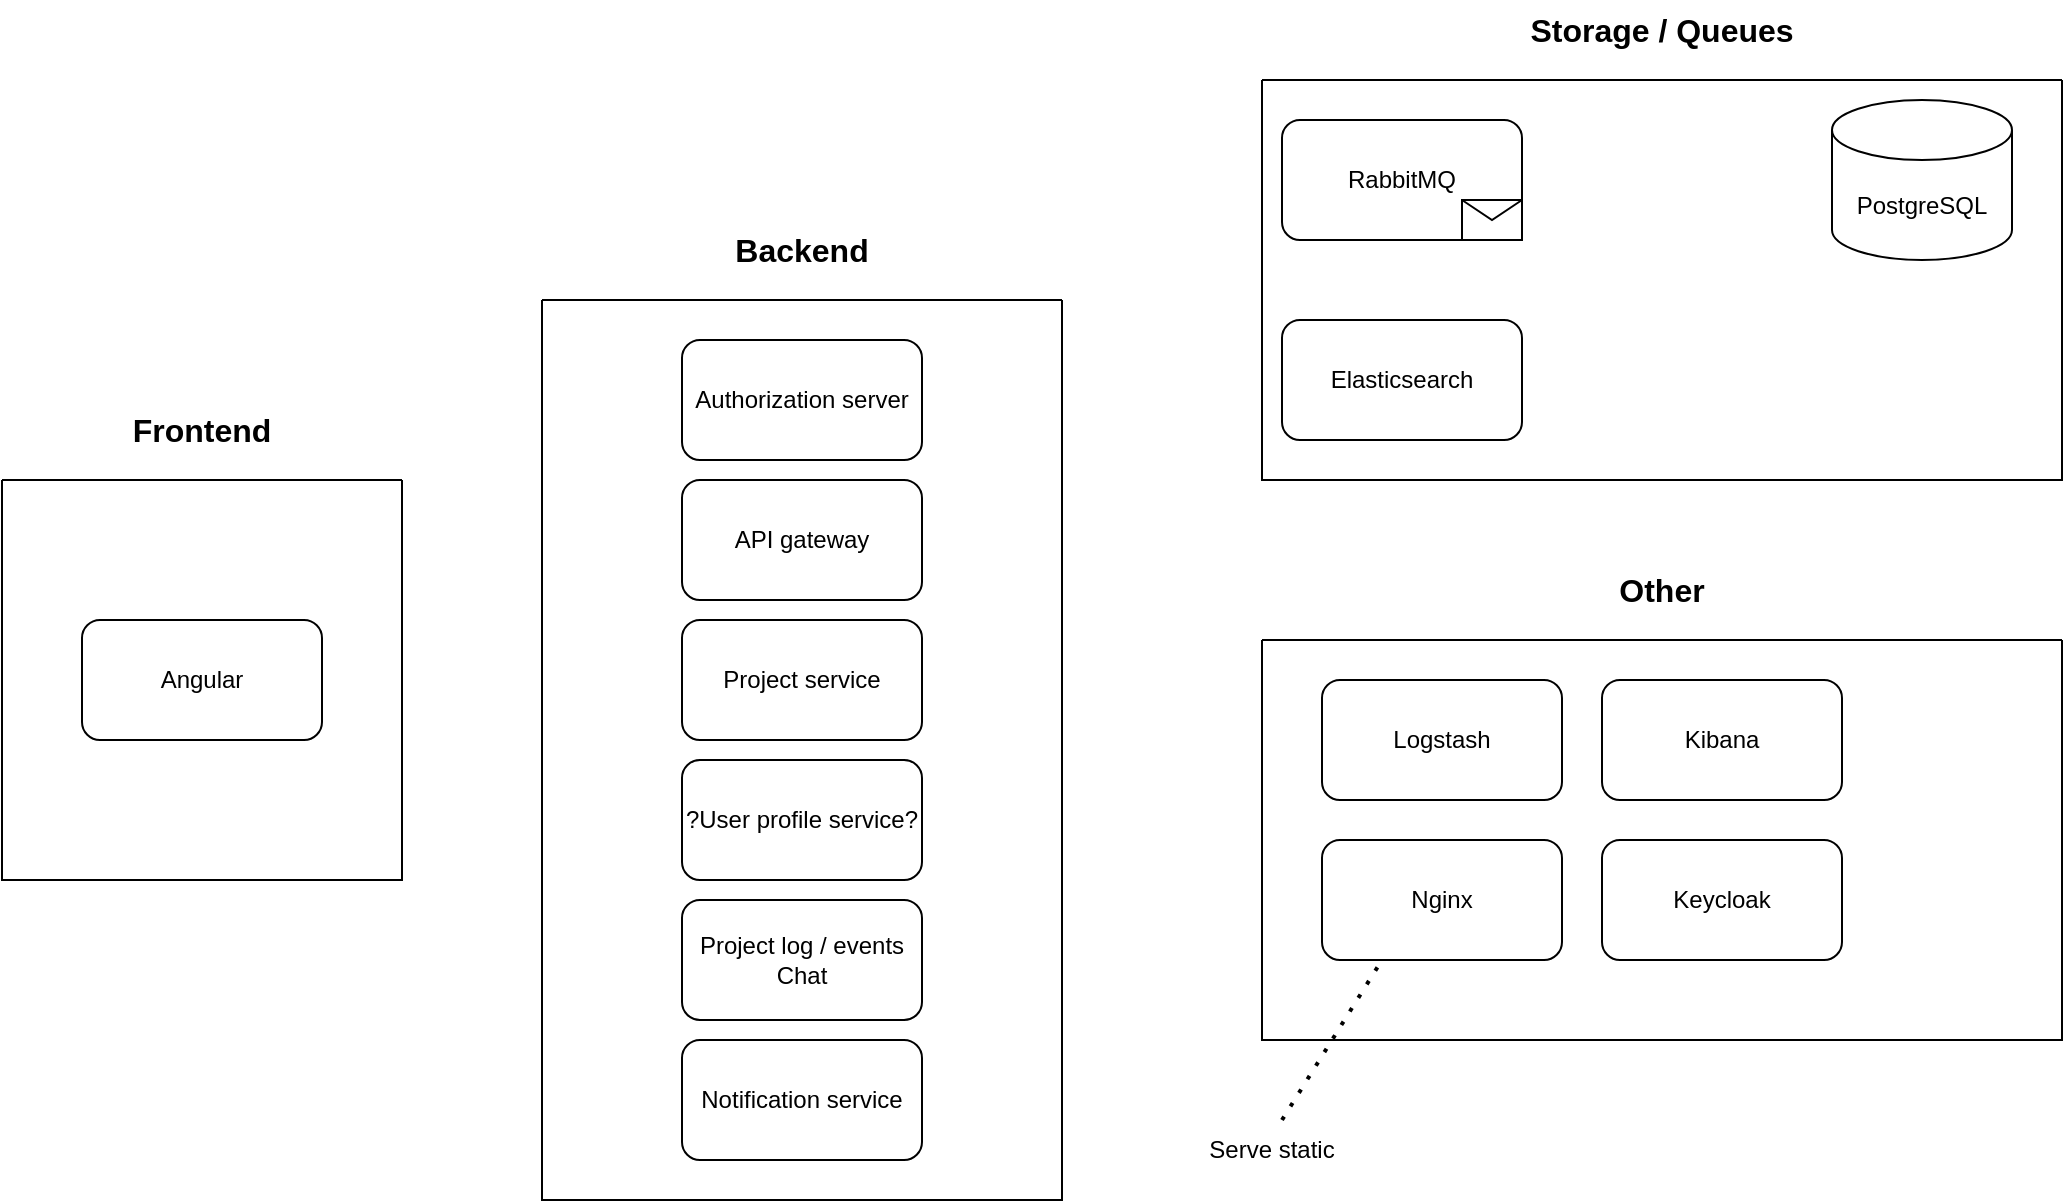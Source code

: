 <mxfile version="21.6.5" type="device" pages="5">
  <diagram name="Tech stack" id="D7fvDx2xHC83VDwtetVc">
    <mxGraphModel dx="567" dy="331" grid="1" gridSize="10" guides="1" tooltips="1" connect="1" arrows="1" fold="1" page="1" pageScale="1" pageWidth="900" pageHeight="1600" math="0" shadow="0">
      <root>
        <mxCell id="0" />
        <mxCell id="1" parent="0" />
        <mxCell id="G51M9mRrKhU2FWZTegdM-6" value="" style="swimlane;startSize=0;" parent="1" vertex="1">
          <mxGeometry x="310" y="150" width="260" height="450" as="geometry" />
        </mxCell>
        <mxCell id="G51M9mRrKhU2FWZTegdM-7" value="Project log / events&lt;br&gt;Chat" style="rounded=1;whiteSpace=wrap;html=1;" parent="G51M9mRrKhU2FWZTegdM-6" vertex="1">
          <mxGeometry x="70" y="300" width="120" height="60" as="geometry" />
        </mxCell>
        <mxCell id="G51M9mRrKhU2FWZTegdM-8" value="Authorization server" style="rounded=1;whiteSpace=wrap;html=1;" parent="G51M9mRrKhU2FWZTegdM-6" vertex="1">
          <mxGeometry x="70" y="20" width="120" height="60" as="geometry" />
        </mxCell>
        <mxCell id="G51M9mRrKhU2FWZTegdM-9" value="API gateway" style="rounded=1;whiteSpace=wrap;html=1;" parent="G51M9mRrKhU2FWZTegdM-6" vertex="1">
          <mxGeometry x="70" y="90" width="120" height="60" as="geometry" />
        </mxCell>
        <mxCell id="G51M9mRrKhU2FWZTegdM-10" value="?User profile service?" style="rounded=1;whiteSpace=wrap;html=1;" parent="G51M9mRrKhU2FWZTegdM-6" vertex="1">
          <mxGeometry x="70" y="230" width="120" height="60" as="geometry" />
        </mxCell>
        <mxCell id="G51M9mRrKhU2FWZTegdM-11" value="Project service" style="rounded=1;whiteSpace=wrap;html=1;" parent="G51M9mRrKhU2FWZTegdM-6" vertex="1">
          <mxGeometry x="70" y="160" width="120" height="60" as="geometry" />
        </mxCell>
        <mxCell id="G51M9mRrKhU2FWZTegdM-27" value="Notification service" style="rounded=1;whiteSpace=wrap;html=1;" parent="G51M9mRrKhU2FWZTegdM-6" vertex="1">
          <mxGeometry x="70" y="370" width="120" height="60" as="geometry" />
        </mxCell>
        <mxCell id="G51M9mRrKhU2FWZTegdM-12" value="" style="swimlane;startSize=0;" parent="1" vertex="1">
          <mxGeometry x="40" y="240" width="200" height="200" as="geometry" />
        </mxCell>
        <mxCell id="EzP0jYLlIRx20xmHKV-g-1" value="Angular" style="rounded=1;whiteSpace=wrap;html=1;" parent="G51M9mRrKhU2FWZTegdM-12" vertex="1">
          <mxGeometry x="40" y="70" width="120" height="60" as="geometry" />
        </mxCell>
        <mxCell id="G51M9mRrKhU2FWZTegdM-13" value="Backend" style="text;html=1;strokeColor=none;fillColor=none;align=center;verticalAlign=middle;whiteSpace=wrap;rounded=0;fontStyle=1;fontSize=16;" parent="1" vertex="1">
          <mxGeometry x="410" y="110" width="60" height="30" as="geometry" />
        </mxCell>
        <mxCell id="G51M9mRrKhU2FWZTegdM-15" value="Frontend" style="text;html=1;strokeColor=none;fillColor=none;align=center;verticalAlign=middle;whiteSpace=wrap;rounded=0;fontStyle=1;fontSize=16;" parent="1" vertex="1">
          <mxGeometry x="110" y="200" width="60" height="30" as="geometry" />
        </mxCell>
        <mxCell id="G51M9mRrKhU2FWZTegdM-16" value="" style="swimlane;startSize=0;" parent="1" vertex="1">
          <mxGeometry x="670" y="40" width="400" height="200" as="geometry" />
        </mxCell>
        <mxCell id="G51M9mRrKhU2FWZTegdM-17" value="RabbitMQ" style="rounded=1;whiteSpace=wrap;html=1;" parent="G51M9mRrKhU2FWZTegdM-16" vertex="1">
          <mxGeometry x="10" y="20" width="120" height="60" as="geometry" />
        </mxCell>
        <mxCell id="G51M9mRrKhU2FWZTegdM-19" value="" style="shape=message;html=1;html=1;outlineConnect=0;labelPosition=center;verticalLabelPosition=bottom;align=center;verticalAlign=top;" parent="G51M9mRrKhU2FWZTegdM-16" vertex="1">
          <mxGeometry x="100" y="60" width="30" height="20" as="geometry" />
        </mxCell>
        <mxCell id="G51M9mRrKhU2FWZTegdM-20" value="PostgreSQL" style="shape=cylinder3;whiteSpace=wrap;html=1;boundedLbl=1;backgroundOutline=1;size=15;" parent="G51M9mRrKhU2FWZTegdM-16" vertex="1">
          <mxGeometry x="285" y="10" width="90" height="80" as="geometry" />
        </mxCell>
        <mxCell id="G51M9mRrKhU2FWZTegdM-21" value="Elasticsearch" style="rounded=1;whiteSpace=wrap;html=1;" parent="G51M9mRrKhU2FWZTegdM-16" vertex="1">
          <mxGeometry x="10" y="120" width="120" height="60" as="geometry" />
        </mxCell>
        <mxCell id="G51M9mRrKhU2FWZTegdM-18" value="Storage / Queues" style="text;html=1;strokeColor=none;fillColor=none;align=center;verticalAlign=middle;whiteSpace=wrap;rounded=0;fontStyle=1;fontSize=16;" parent="1" vertex="1">
          <mxGeometry x="795" width="150" height="30" as="geometry" />
        </mxCell>
        <mxCell id="G51M9mRrKhU2FWZTegdM-25" value="" style="swimlane;startSize=0;" parent="1" vertex="1">
          <mxGeometry x="670" y="320" width="400" height="200" as="geometry" />
        </mxCell>
        <mxCell id="G51M9mRrKhU2FWZTegdM-23" value="Logstash" style="rounded=1;whiteSpace=wrap;html=1;" parent="G51M9mRrKhU2FWZTegdM-25" vertex="1">
          <mxGeometry x="30" y="20" width="120" height="60" as="geometry" />
        </mxCell>
        <mxCell id="G51M9mRrKhU2FWZTegdM-24" value="Kibana" style="rounded=1;whiteSpace=wrap;html=1;" parent="G51M9mRrKhU2FWZTegdM-25" vertex="1">
          <mxGeometry x="170" y="20" width="120" height="60" as="geometry" />
        </mxCell>
        <mxCell id="G51M9mRrKhU2FWZTegdM-29" value="Nginx" style="rounded=1;whiteSpace=wrap;html=1;" parent="G51M9mRrKhU2FWZTegdM-25" vertex="1">
          <mxGeometry x="30" y="100" width="120" height="60" as="geometry" />
        </mxCell>
        <mxCell id="0NUUjgFXKfj6AYYK2Old-1" value="Keycloak" style="rounded=1;whiteSpace=wrap;html=1;" parent="G51M9mRrKhU2FWZTegdM-25" vertex="1">
          <mxGeometry x="170" y="100" width="120" height="60" as="geometry" />
        </mxCell>
        <mxCell id="G51M9mRrKhU2FWZTegdM-26" value="Other" style="text;html=1;strokeColor=none;fillColor=none;align=center;verticalAlign=middle;whiteSpace=wrap;rounded=0;fontStyle=1;fontSize=16;" parent="1" vertex="1">
          <mxGeometry x="795" y="280" width="150" height="30" as="geometry" />
        </mxCell>
        <mxCell id="0NUUjgFXKfj6AYYK2Old-2" value="" style="endArrow=none;dashed=1;html=1;dashPattern=1 3;strokeWidth=2;rounded=0;entryX=0.25;entryY=1;entryDx=0;entryDy=0;" parent="1" target="G51M9mRrKhU2FWZTegdM-29" edge="1">
          <mxGeometry width="50" height="50" relative="1" as="geometry">
            <mxPoint x="680" y="560" as="sourcePoint" />
            <mxPoint x="540" y="250" as="targetPoint" />
          </mxGeometry>
        </mxCell>
        <mxCell id="0NUUjgFXKfj6AYYK2Old-3" value="Serve static" style="text;html=1;align=center;verticalAlign=middle;whiteSpace=wrap;rounded=0;" parent="1" vertex="1">
          <mxGeometry x="600" y="560" width="150" height="30" as="geometry" />
        </mxCell>
      </root>
    </mxGraphModel>
  </diagram>
  <diagram id="ssqF_nUJ5mbysXgZox4e" name="Страница 2">
    <mxGraphModel dx="1418" dy="828" grid="1" gridSize="10" guides="1" tooltips="1" connect="1" arrows="1" fold="1" page="1" pageScale="1" pageWidth="900" pageHeight="1600" math="0" shadow="0">
      <root>
        <mxCell id="0" />
        <mxCell id="1" parent="0" />
        <mxCell id="f9wC7at-riD2UhF1JU6C-27" value="" style="swimlane;startSize=0;rounded=0;fillStyle=solid;fillColor=none;fontStyle=0" parent="1" vertex="1">
          <mxGeometry x="130" y="210" width="1430" height="630" as="geometry" />
        </mxCell>
        <mxCell id="f9wC7at-riD2UhF1JU6C-1" value="Create" style="rounded=1;whiteSpace=wrap;html=1;fontStyle=0;fillColor=#dae8fc;strokeColor=#6c8ebf;" parent="f9wC7at-riD2UhF1JU6C-27" vertex="1">
          <mxGeometry x="133.75" y="180" width="120" height="30" as="geometry" />
        </mxCell>
        <mxCell id="slEf7pB94JtYudOX0Uz1-103" value="" style="edgeStyle=orthogonalEdgeStyle;rounded=0;orthogonalLoop=1;jettySize=auto;html=1;" parent="f9wC7at-riD2UhF1JU6C-27" source="f9wC7at-riD2UhF1JU6C-2" target="slEf7pB94JtYudOX0Uz1-102" edge="1">
          <mxGeometry relative="1" as="geometry" />
        </mxCell>
        <mxCell id="f9wC7at-riD2UhF1JU6C-2" value="Cancel" style="rounded=1;whiteSpace=wrap;html=1;labelBackgroundColor=none;fillColor=#dae8fc;strokeColor=#6c8ebf;fontStyle=0;" parent="f9wC7at-riD2UhF1JU6C-27" vertex="1">
          <mxGeometry x="375" y="180" width="120" height="30" as="geometry" />
        </mxCell>
        <mxCell id="f9wC7at-riD2UhF1JU6C-12" value="" style="edgeStyle=orthogonalEdgeStyle;rounded=0;orthogonalLoop=1;jettySize=auto;html=1;fontStyle=0" parent="f9wC7at-riD2UhF1JU6C-27" source="f9wC7at-riD2UhF1JU6C-1" target="f9wC7at-riD2UhF1JU6C-2" edge="1">
          <mxGeometry relative="1" as="geometry" />
        </mxCell>
        <mxCell id="f9wC7at-riD2UhF1JU6C-16" value="Suspend" style="whiteSpace=wrap;html=1;fillColor=#dae8fc;strokeColor=#6c8ebf;rounded=1;fontStyle=0;" parent="f9wC7at-riD2UhF1JU6C-27" vertex="1">
          <mxGeometry x="375" y="290" width="120" height="30" as="geometry" />
        </mxCell>
        <mxCell id="f9wC7at-riD2UhF1JU6C-20" value="" style="endArrow=classic;html=1;rounded=0;exitX=1;exitY=0.5;exitDx=0;exitDy=0;entryX=1;entryY=0.5;entryDx=0;entryDy=0;fontStyle=0;edgeStyle=orthogonalEdgeStyle;" parent="f9wC7at-riD2UhF1JU6C-27" source="f9wC7at-riD2UhF1JU6C-16" target="f9wC7at-riD2UhF1JU6C-2" edge="1">
          <mxGeometry width="50" height="50" relative="1" as="geometry">
            <mxPoint x="195" y="290" as="sourcePoint" />
            <mxPoint x="245" y="240" as="targetPoint" />
            <Array as="points">
              <mxPoint x="550" y="305" />
              <mxPoint x="550" y="195" />
            </Array>
          </mxGeometry>
        </mxCell>
        <mxCell id="f9wC7at-riD2UhF1JU6C-33" value="&lt;span&gt;Hire status&lt;/span&gt;" style="text;html=1;strokeColor=none;fillColor=none;align=center;verticalAlign=middle;whiteSpace=wrap;rounded=0;fontStyle=1" parent="f9wC7at-riD2UhF1JU6C-27" vertex="1">
          <mxGeometry x="1145" y="70" width="100" height="30" as="geometry" />
        </mxCell>
        <mxCell id="f9wC7at-riD2UhF1JU6C-36" value="" style="edgeStyle=orthogonalEdgeStyle;rounded=0;orthogonalLoop=1;jettySize=auto;html=1;fontStyle=0" parent="f9wC7at-riD2UhF1JU6C-27" source="f9wC7at-riD2UhF1JU6C-34" target="f9wC7at-riD2UhF1JU6C-35" edge="1">
          <mxGeometry relative="1" as="geometry">
            <Array as="points">
              <mxPoint x="1095" y="120" />
              <mxPoint x="1295" y="120" />
            </Array>
          </mxGeometry>
        </mxCell>
        <mxCell id="f9wC7at-riD2UhF1JU6C-34" value="Seeking people" style="rounded=1;whiteSpace=wrap;html=1;fontStyle=0;fillColor=#dae8fc;strokeColor=#6c8ebf;" parent="f9wC7at-riD2UhF1JU6C-27" vertex="1">
          <mxGeometry x="1035" y="140" width="120" height="30" as="geometry" />
        </mxCell>
        <mxCell id="f9wC7at-riD2UhF1JU6C-37" value="" style="edgeStyle=orthogonalEdgeStyle;rounded=0;orthogonalLoop=1;jettySize=auto;html=1;fontStyle=0" parent="f9wC7at-riD2UhF1JU6C-27" source="f9wC7at-riD2UhF1JU6C-35" target="f9wC7at-riD2UhF1JU6C-34" edge="1">
          <mxGeometry relative="1" as="geometry">
            <Array as="points">
              <mxPoint x="1185" y="190" />
              <mxPoint x="1185" y="190" />
            </Array>
          </mxGeometry>
        </mxCell>
        <mxCell id="f9wC7at-riD2UhF1JU6C-35" value="Not seeking people" style="rounded=1;whiteSpace=wrap;html=1;fontStyle=0;fillColor=#dae8fc;strokeColor=#6c8ebf;" parent="f9wC7at-riD2UhF1JU6C-27" vertex="1">
          <mxGeometry x="1235" y="140" width="120" height="30" as="geometry" />
        </mxCell>
        <mxCell id="sBYTWP0x9dQmZdZI7Vvy-24" value="&lt;span&gt;Software project state&lt;/span&gt;" style="text;html=1;strokeColor=none;fillColor=none;align=center;verticalAlign=middle;whiteSpace=wrap;rounded=0;fontStyle=1" parent="f9wC7at-riD2UhF1JU6C-27" vertex="1">
          <mxGeometry x="275" y="60" width="100" height="30" as="geometry" />
        </mxCell>
        <mxCell id="sBYTWP0x9dQmZdZI7Vvy-25" value="&lt;span&gt;Access control&lt;/span&gt;" style="text;html=1;strokeColor=none;fillColor=none;align=center;verticalAlign=middle;whiteSpace=wrap;rounded=0;fontStyle=1" parent="f9wC7at-riD2UhF1JU6C-27" vertex="1">
          <mxGeometry x="1045" y="235" width="100" height="30" as="geometry" />
        </mxCell>
        <mxCell id="sBYTWP0x9dQmZdZI7Vvy-27" value="Members only" style="rounded=1;whiteSpace=wrap;html=1;fontStyle=0;fillColor=#dae8fc;strokeColor=#6c8ebf;" parent="f9wC7at-riD2UhF1JU6C-27" vertex="1">
          <mxGeometry x="1045" y="290" width="120" height="30" as="geometry" />
        </mxCell>
        <mxCell id="sBYTWP0x9dQmZdZI7Vvy-28" value="Free for all" style="rounded=1;whiteSpace=wrap;html=1;fontStyle=0;fillColor=#dae8fc;strokeColor=#6c8ebf;" parent="f9wC7at-riD2UhF1JU6C-27" vertex="1">
          <mxGeometry x="1180" y="380" width="120" height="30" as="geometry" />
        </mxCell>
        <mxCell id="sBYTWP0x9dQmZdZI7Vvy-29" value="Custom" style="rounded=1;whiteSpace=wrap;html=1;fontStyle=0;fillColor=#dae8fc;strokeColor=#6c8ebf;" parent="f9wC7at-riD2UhF1JU6C-27" vertex="1">
          <mxGeometry x="970" y="410" width="120" height="30" as="geometry" />
        </mxCell>
        <mxCell id="-yiGcmJATV5F3HlmwKO7-4" value="" style="endArrow=classic;html=1;rounded=0;exitX=0.5;exitY=1;exitDx=0;exitDy=0;fontStyle=0;edgeStyle=orthogonalEdgeStyle;" parent="f9wC7at-riD2UhF1JU6C-27" source="f9wC7at-riD2UhF1JU6C-1" edge="1">
          <mxGeometry width="50" height="50" relative="1" as="geometry">
            <mxPoint x="255" y="245" as="sourcePoint" />
            <mxPoint x="375" y="310" as="targetPoint" />
            <Array as="points">
              <mxPoint x="195" y="210" />
              <mxPoint x="195" y="310" />
            </Array>
          </mxGeometry>
        </mxCell>
        <mxCell id="f9wC7at-riD2UhF1JU6C-3" value="Project lifecycle" style="text;html=1;strokeColor=none;fillColor=none;align=center;verticalAlign=middle;whiteSpace=wrap;rounded=0;fontStyle=1;fontSize=16;" parent="f9wC7at-riD2UhF1JU6C-27" vertex="1">
          <mxGeometry x="490" width="240" height="30" as="geometry" />
        </mxCell>
        <mxCell id="slEf7pB94JtYudOX0Uz1-97" value="" style="endArrow=classic;startArrow=classic;html=1;rounded=0;exitX=0.5;exitY=0;exitDx=0;exitDy=0;entryX=0.5;entryY=1;entryDx=0;entryDy=0;" parent="f9wC7at-riD2UhF1JU6C-27" source="sBYTWP0x9dQmZdZI7Vvy-29" target="sBYTWP0x9dQmZdZI7Vvy-27" edge="1">
          <mxGeometry width="50" height="50" relative="1" as="geometry">
            <mxPoint x="1140" y="320" as="sourcePoint" />
            <mxPoint x="1190" y="270" as="targetPoint" />
          </mxGeometry>
        </mxCell>
        <mxCell id="slEf7pB94JtYudOX0Uz1-98" value="" style="endArrow=classic;startArrow=classic;html=1;rounded=0;exitX=0;exitY=0.5;exitDx=0;exitDy=0;entryX=0.5;entryY=1;entryDx=0;entryDy=0;" parent="f9wC7at-riD2UhF1JU6C-27" source="sBYTWP0x9dQmZdZI7Vvy-28" target="sBYTWP0x9dQmZdZI7Vvy-27" edge="1">
          <mxGeometry width="50" height="50" relative="1" as="geometry">
            <mxPoint x="1115" y="445" as="sourcePoint" />
            <mxPoint x="1115" y="330" as="targetPoint" />
          </mxGeometry>
        </mxCell>
        <mxCell id="slEf7pB94JtYudOX0Uz1-99" value="" style="endArrow=classic;startArrow=classic;html=1;rounded=0;exitX=0.5;exitY=0;exitDx=0;exitDy=0;entryX=0;entryY=0.5;entryDx=0;entryDy=0;" parent="f9wC7at-riD2UhF1JU6C-27" source="sBYTWP0x9dQmZdZI7Vvy-29" target="sBYTWP0x9dQmZdZI7Vvy-28" edge="1">
          <mxGeometry width="50" height="50" relative="1" as="geometry">
            <mxPoint x="1125" y="455" as="sourcePoint" />
            <mxPoint x="1125" y="340" as="targetPoint" />
          </mxGeometry>
        </mxCell>
        <mxCell id="slEf7pB94JtYudOX0Uz1-101" value="" style="edgeStyle=orthogonalEdgeStyle;rounded=0;orthogonalLoop=1;jettySize=auto;html=1;" parent="f9wC7at-riD2UhF1JU6C-27" source="slEf7pB94JtYudOX0Uz1-100" target="f9wC7at-riD2UhF1JU6C-1" edge="1">
          <mxGeometry relative="1" as="geometry" />
        </mxCell>
        <mxCell id="slEf7pB94JtYudOX0Uz1-100" value="Create project" style="ellipse;whiteSpace=wrap;html=1;fillColor=#e1d5e7;strokeColor=#9673a6;" parent="f9wC7at-riD2UhF1JU6C-27" vertex="1">
          <mxGeometry x="134.75" y="60" width="117.5" height="50" as="geometry" />
        </mxCell>
        <mxCell id="slEf7pB94JtYudOX0Uz1-102" value="Delete" style="rounded=1;whiteSpace=wrap;html=1;labelBackgroundColor=none;fillColor=#dae8fc;strokeColor=#6c8ebf;fontStyle=0;" parent="f9wC7at-riD2UhF1JU6C-27" vertex="1">
          <mxGeometry x="375" y="100" width="120" height="30" as="geometry" />
        </mxCell>
        <mxCell id="slEf7pB94JtYudOX0Uz1-104" value="Custom status" style="rounded=1;whiteSpace=wrap;html=1;fontStyle=0;fillColor=#ffe6cc;strokeColor=#d79b00;" parent="f9wC7at-riD2UhF1JU6C-27" vertex="1">
          <mxGeometry x="132.25" y="370" width="120" height="30" as="geometry" />
        </mxCell>
        <mxCell id="jQ7xkkAWMIfSwHw_iZFZ-4" value="Log the event in project log" style="rounded=1;whiteSpace=wrap;html=1;fillColor=#d5e8d4;strokeColor=#82b366;fontStyle=0" parent="f9wC7at-riD2UhF1JU6C-27" vertex="1">
          <mxGeometry x="180" y="510" width="160" height="30" as="geometry" />
        </mxCell>
        <mxCell id="f9wC7at-riD2UhF1JU6C-29" value="" style="swimlane;startSize=0;fontStyle=0" parent="1" vertex="1">
          <mxGeometry x="1630" y="200" width="370" height="400" as="geometry" />
        </mxCell>
        <mxCell id="3oDULfL1zoYqWpKgLJHx-4" value="&lt;span&gt;Access control&lt;/span&gt;" style="text;html=1;strokeColor=none;fillColor=none;align=center;verticalAlign=middle;whiteSpace=wrap;rounded=0;fontStyle=1" parent="f9wC7at-riD2UhF1JU6C-29" vertex="1">
          <mxGeometry x="30" y="80" width="100" height="30" as="geometry" />
        </mxCell>
        <mxCell id="3oDULfL1zoYqWpKgLJHx-5" value="Free for all" style="rounded=1;whiteSpace=wrap;html=1;fontStyle=0;fillColor=#d5e8d4;strokeColor=#82b366;" parent="f9wC7at-riD2UhF1JU6C-29" vertex="1">
          <mxGeometry x="20" y="130" width="120" height="30" as="geometry" />
        </mxCell>
        <mxCell id="3oDULfL1zoYqWpKgLJHx-6" value="Review only" style="rounded=1;whiteSpace=wrap;html=1;fontStyle=0;fillColor=#f8cecc;strokeColor=#b85450;" parent="f9wC7at-riD2UhF1JU6C-29" vertex="1">
          <mxGeometry x="20" y="180" width="120" height="30" as="geometry" />
        </mxCell>
        <mxCell id="3oDULfL1zoYqWpKgLJHx-2" value="Profile" style="text;html=1;strokeColor=none;fillColor=none;align=center;verticalAlign=middle;whiteSpace=wrap;rounded=0;fontStyle=1;fontSize=16;" parent="f9wC7at-riD2UhF1JU6C-29" vertex="1">
          <mxGeometry x="65" width="240" height="30" as="geometry" />
        </mxCell>
        <mxCell id="-yiGcmJATV5F3HlmwKO7-1" value="" style="swimlane;startSize=0;fontStyle=0" parent="1" vertex="1">
          <mxGeometry x="130" y="900" width="1990" height="690" as="geometry" />
        </mxCell>
        <mxCell id="slEf7pB94JtYudOX0Uz1-64" value="" style="endArrow=classic;html=1;rounded=0;exitX=0.5;exitY=1;exitDx=0;exitDy=0;entryX=1;entryY=0.5;entryDx=0;entryDy=0;fillColor=#ffe6cc;strokeColor=#d79b00;edgeStyle=orthogonalEdgeStyle;" parent="-yiGcmJATV5F3HlmwKO7-1" source="slEf7pB94JtYudOX0Uz1-18" target="slEf7pB94JtYudOX0Uz1-63" edge="1">
          <mxGeometry width="50" height="50" relative="1" as="geometry">
            <mxPoint x="1530" y="210" as="sourcePoint" />
            <mxPoint x="1580" y="160" as="targetPoint" />
            <Array as="points">
              <mxPoint x="1490" y="615" />
            </Array>
          </mxGeometry>
        </mxCell>
        <mxCell id="slEf7pB94JtYudOX0Uz1-65" value="" style="endArrow=classic;html=1;rounded=0;exitX=1;exitY=0.5;exitDx=0;exitDy=0;entryX=1;entryY=0.5;entryDx=0;entryDy=0;fillColor=#ffe6cc;strokeColor=#d79b00;edgeStyle=orthogonalEdgeStyle;" parent="-yiGcmJATV5F3HlmwKO7-1" source="slEf7pB94JtYudOX0Uz1-42" target="slEf7pB94JtYudOX0Uz1-63" edge="1">
          <mxGeometry width="50" height="50" relative="1" as="geometry">
            <mxPoint x="1540" y="310" as="sourcePoint" />
            <mxPoint x="1590" y="260" as="targetPoint" />
            <Array as="points">
              <mxPoint x="1490" y="295" />
              <mxPoint x="1490" y="615" />
            </Array>
          </mxGeometry>
        </mxCell>
        <mxCell id="slEf7pB94JtYudOX0Uz1-66" value="" style="endArrow=classic;html=1;rounded=0;exitX=0;exitY=0.5;exitDx=0;exitDy=0;entryX=0;entryY=0.5;entryDx=0;entryDy=0;fillColor=#ffe6cc;strokeColor=#d79b00;edgeStyle=orthogonalEdgeStyle;" parent="-yiGcmJATV5F3HlmwKO7-1" source="slEf7pB94JtYudOX0Uz1-38" target="slEf7pB94JtYudOX0Uz1-63" edge="1">
          <mxGeometry width="50" height="50" relative="1" as="geometry">
            <mxPoint x="1330" y="400" as="sourcePoint" />
            <mxPoint x="1380" y="350" as="targetPoint" />
            <Array as="points">
              <mxPoint x="1020" y="295" />
              <mxPoint x="1020" y="615" />
            </Array>
          </mxGeometry>
        </mxCell>
        <mxCell id="XmTRLFGc89cZir6KXS4Z-2" value="" style="edgeStyle=orthogonalEdgeStyle;rounded=0;orthogonalLoop=1;jettySize=auto;html=1;fontStyle=0" parent="-yiGcmJATV5F3HlmwKO7-1" source="-yiGcmJATV5F3HlmwKO7-33" target="XmTRLFGc89cZir6KXS4Z-1" edge="1">
          <mxGeometry relative="1" as="geometry" />
        </mxCell>
        <mxCell id="slEf7pB94JtYudOX0Uz1-53" value="" style="edgeStyle=orthogonalEdgeStyle;rounded=0;orthogonalLoop=1;jettySize=auto;html=1;" parent="-yiGcmJATV5F3HlmwKO7-1" source="-yiGcmJATV5F3HlmwKO7-33" target="slEf7pB94JtYudOX0Uz1-49" edge="1">
          <mxGeometry relative="1" as="geometry" />
        </mxCell>
        <mxCell id="slEf7pB94JtYudOX0Uz1-55" value="SQL" style="edgeLabel;html=1;align=center;verticalAlign=middle;resizable=0;points=[];" parent="slEf7pB94JtYudOX0Uz1-53" vertex="1" connectable="0">
          <mxGeometry x="-0.131" y="1" relative="1" as="geometry">
            <mxPoint as="offset" />
          </mxGeometry>
        </mxCell>
        <mxCell id="slEf7pB94JtYudOX0Uz1-91" value="" style="edgeStyle=orthogonalEdgeStyle;rounded=0;orthogonalLoop=1;jettySize=auto;html=1;fillColor=#ffe6cc;strokeColor=#d79b00;entryX=0;entryY=0.5;entryDx=0;entryDy=0;" parent="-yiGcmJATV5F3HlmwKO7-1" source="-yiGcmJATV5F3HlmwKO7-33" target="slEf7pB94JtYudOX0Uz1-86" edge="1">
          <mxGeometry relative="1" as="geometry">
            <mxPoint x="140" y="605" as="targetPoint" />
            <Array as="points">
              <mxPoint x="20" y="195" />
              <mxPoint x="20" y="605" />
            </Array>
          </mxGeometry>
        </mxCell>
        <mxCell id="-yiGcmJATV5F3HlmwKO7-33" value="Accept" style="rounded=1;whiteSpace=wrap;html=1;fillColor=#dae8fc;strokeColor=#6c8ebf;fontStyle=0" parent="-yiGcmJATV5F3HlmwKO7-1" vertex="1">
          <mxGeometry x="237.5" y="180" width="120" height="30" as="geometry" />
        </mxCell>
        <mxCell id="XmTRLFGc89cZir6KXS4Z-4" value="" style="edgeStyle=orthogonalEdgeStyle;rounded=0;orthogonalLoop=1;jettySize=auto;html=1;fontStyle=0" parent="-yiGcmJATV5F3HlmwKO7-1" source="XmTRLFGc89cZir6KXS4Z-1" target="XmTRLFGc89cZir6KXS4Z-3" edge="1">
          <mxGeometry relative="1" as="geometry" />
        </mxCell>
        <mxCell id="XmTRLFGc89cZir6KXS4Z-6" value="" style="edgeStyle=orthogonalEdgeStyle;rounded=0;orthogonalLoop=1;jettySize=auto;html=1;fontStyle=0" parent="-yiGcmJATV5F3HlmwKO7-1" source="XmTRLFGc89cZir6KXS4Z-1" target="XmTRLFGc89cZir6KXS4Z-5" edge="1">
          <mxGeometry relative="1" as="geometry" />
        </mxCell>
        <mxCell id="3ebFoh_lrHKi1i80cwje-2" value="" style="edgeStyle=orthogonalEdgeStyle;rounded=0;orthogonalLoop=1;jettySize=auto;html=1;fontStyle=0" parent="-yiGcmJATV5F3HlmwKO7-1" source="XmTRLFGc89cZir6KXS4Z-1" target="3ebFoh_lrHKi1i80cwje-1" edge="1">
          <mxGeometry relative="1" as="geometry" />
        </mxCell>
        <mxCell id="XmTRLFGc89cZir6KXS4Z-1" value="Review" style="whiteSpace=wrap;html=1;rounded=1;fillColor=#dae8fc;strokeColor=#6c8ebf;fontStyle=0" parent="-yiGcmJATV5F3HlmwKO7-1" vertex="1">
          <mxGeometry x="237.5" y="290" width="120" height="30" as="geometry" />
        </mxCell>
        <mxCell id="XmTRLFGc89cZir6KXS4Z-3" value="Reject" style="whiteSpace=wrap;html=1;rounded=1;fillColor=#f8cecc;strokeColor=#b85450;fontStyle=0" parent="-yiGcmJATV5F3HlmwKO7-1" vertex="1">
          <mxGeometry x="47.5" y="410" width="120" height="30" as="geometry" />
        </mxCell>
        <mxCell id="slEf7pB94JtYudOX0Uz1-60" value="" style="edgeStyle=orthogonalEdgeStyle;rounded=0;orthogonalLoop=1;jettySize=auto;html=1;entryX=1;entryY=0.5;entryDx=0;entryDy=0;exitX=1;exitY=0.5;exitDx=0;exitDy=0;" parent="-yiGcmJATV5F3HlmwKO7-1" source="XmTRLFGc89cZir6KXS4Z-5" target="slEf7pB94JtYudOX0Uz1-59" edge="1">
          <mxGeometry relative="1" as="geometry">
            <Array as="points">
              <mxPoint x="580" y="425" />
              <mxPoint x="580" y="605" />
            </Array>
          </mxGeometry>
        </mxCell>
        <mxCell id="slEf7pB94JtYudOX0Uz1-62" value="" style="rounded=0;orthogonalLoop=1;jettySize=auto;html=1;fillColor=#ffe6cc;strokeColor=#d79b00;" parent="-yiGcmJATV5F3HlmwKO7-1" source="XmTRLFGc89cZir6KXS4Z-5" target="slEf7pB94JtYudOX0Uz1-61" edge="1">
          <mxGeometry relative="1" as="geometry" />
        </mxCell>
        <mxCell id="XmTRLFGc89cZir6KXS4Z-5" value="Approve" style="whiteSpace=wrap;html=1;rounded=1;fillColor=#dae8fc;strokeColor=#6c8ebf;fontStyle=0" parent="-yiGcmJATV5F3HlmwKO7-1" vertex="1">
          <mxGeometry x="422.5" y="410" width="120" height="30" as="geometry" />
        </mxCell>
        <mxCell id="-yiGcmJATV5F3HlmwKO7-34" value="Project participation" style="text;html=1;strokeColor=none;fillColor=none;align=center;verticalAlign=middle;whiteSpace=wrap;rounded=0;fontStyle=0;fontSize=16;" parent="-yiGcmJATV5F3HlmwKO7-1" vertex="1">
          <mxGeometry x="175" width="240" height="30" as="geometry" />
        </mxCell>
        <mxCell id="3ebFoh_lrHKi1i80cwje-1" value="Withdraw" style="whiteSpace=wrap;html=1;fillColor=#f8cecc;strokeColor=#b85450;rounded=1;fontStyle=0" parent="-yiGcmJATV5F3HlmwKO7-1" vertex="1">
          <mxGeometry x="237.5" y="410" width="120" height="30" as="geometry" />
        </mxCell>
        <mxCell id="slEf7pB94JtYudOX0Uz1-15" value="" style="rounded=0;orthogonalLoop=1;jettySize=auto;html=1;" parent="-yiGcmJATV5F3HlmwKO7-1" target="slEf7pB94JtYudOX0Uz1-14" edge="1">
          <mxGeometry relative="1" as="geometry">
            <mxPoint x="1279.96" y="90" as="sourcePoint" />
          </mxGeometry>
        </mxCell>
        <mxCell id="slEf7pB94JtYudOX0Uz1-27" value="Request" style="edgeLabel;html=1;align=center;verticalAlign=middle;resizable=0;points=[];" parent="slEf7pB94JtYudOX0Uz1-15" vertex="1" connectable="0">
          <mxGeometry x="-0.073" y="1" relative="1" as="geometry">
            <mxPoint as="offset" />
          </mxGeometry>
        </mxCell>
        <mxCell id="slEf7pB94JtYudOX0Uz1-19" value="" style="rounded=0;orthogonalLoop=1;jettySize=auto;html=1;" parent="-yiGcmJATV5F3HlmwKO7-1" source="slEf7pB94JtYudOX0Uz1-14" target="slEf7pB94JtYudOX0Uz1-18" edge="1">
          <mxGeometry relative="1" as="geometry" />
        </mxCell>
        <mxCell id="slEf7pB94JtYudOX0Uz1-40" value="SQL" style="edgeLabel;html=1;align=center;verticalAlign=middle;resizable=0;points=[];" parent="slEf7pB94JtYudOX0Uz1-19" vertex="1" connectable="0">
          <mxGeometry x="-0.245" y="2" relative="1" as="geometry">
            <mxPoint as="offset" />
          </mxGeometry>
        </mxCell>
        <mxCell id="slEf7pB94JtYudOX0Uz1-41" value="" style="edgeStyle=orthogonalEdgeStyle;rounded=0;orthogonalLoop=1;jettySize=auto;html=1;" parent="-yiGcmJATV5F3HlmwKO7-1" source="slEf7pB94JtYudOX0Uz1-14" target="slEf7pB94JtYudOX0Uz1-18" edge="1">
          <mxGeometry relative="1" as="geometry" />
        </mxCell>
        <mxCell id="slEf7pB94JtYudOX0Uz1-43" value="" style="edgeStyle=orthogonalEdgeStyle;rounded=0;orthogonalLoop=1;jettySize=auto;html=1;entryX=0.5;entryY=0;entryDx=0;entryDy=0;" parent="-yiGcmJATV5F3HlmwKO7-1" source="slEf7pB94JtYudOX0Uz1-14" target="slEf7pB94JtYudOX0Uz1-38" edge="1">
          <mxGeometry relative="1" as="geometry" />
        </mxCell>
        <mxCell id="slEf7pB94JtYudOX0Uz1-14" value="Create invitation" style="rounded=1;whiteSpace=wrap;html=1;fillColor=#dae8fc;strokeColor=#6c8ebf;fontStyle=0" parent="-yiGcmJATV5F3HlmwKO7-1" vertex="1">
          <mxGeometry x="1219.96" y="140" width="120" height="30" as="geometry" />
        </mxCell>
        <mxCell id="slEf7pB94JtYudOX0Uz1-31" value="" style="rounded=0;orthogonalLoop=1;jettySize=auto;html=1;fillColor=#ffe6cc;strokeColor=#d79b00;" parent="-yiGcmJATV5F3HlmwKO7-1" source="slEf7pB94JtYudOX0Uz1-18" target="slEf7pB94JtYudOX0Uz1-30" edge="1">
          <mxGeometry relative="1" as="geometry" />
        </mxCell>
        <mxCell id="slEf7pB94JtYudOX0Uz1-18" value="Create invitation" style="rounded=1;whiteSpace=wrap;html=1;fillColor=#dae8fc;strokeColor=#6c8ebf;fontStyle=0" parent="-yiGcmJATV5F3HlmwKO7-1" vertex="1">
          <mxGeometry x="1429.96" y="140" width="120" height="30" as="geometry" />
        </mxCell>
        <mxCell id="slEf7pB94JtYudOX0Uz1-22" value="" style="edgeStyle=orthogonalEdgeStyle;rounded=0;orthogonalLoop=1;jettySize=auto;html=1;" parent="-yiGcmJATV5F3HlmwKO7-1" source="slEf7pB94JtYudOX0Uz1-20" target="-yiGcmJATV5F3HlmwKO7-33" edge="1">
          <mxGeometry relative="1" as="geometry" />
        </mxCell>
        <mxCell id="slEf7pB94JtYudOX0Uz1-52" value="Request" style="edgeLabel;html=1;align=center;verticalAlign=middle;resizable=0;points=[];" parent="slEf7pB94JtYudOX0Uz1-22" vertex="1" connectable="0">
          <mxGeometry x="-0.261" relative="1" as="geometry">
            <mxPoint as="offset" />
          </mxGeometry>
        </mxCell>
        <mxCell id="slEf7pB94JtYudOX0Uz1-20" value="Make participation request" style="ellipse;whiteSpace=wrap;html=1;fillColor=#e1d5e7;strokeColor=#9673a6;" parent="-yiGcmJATV5F3HlmwKO7-1" vertex="1">
          <mxGeometry x="238.5" y="60" width="117.5" height="50" as="geometry" />
        </mxCell>
        <mxCell id="slEf7pB94JtYudOX0Uz1-30" value="Send invintation notification to the person who was invited" style="rounded=1;whiteSpace=wrap;html=1;fillColor=#d5e8d4;strokeColor=#82b366;fontStyle=0" parent="-yiGcmJATV5F3HlmwKO7-1" vertex="1">
          <mxGeometry x="1629.96" y="140" width="180" height="30" as="geometry" />
        </mxCell>
        <mxCell id="slEf7pB94JtYudOX0Uz1-48" value="" style="edgeStyle=orthogonalEdgeStyle;rounded=0;orthogonalLoop=1;jettySize=auto;html=1;fillColor=#ffe6cc;strokeColor=#d79b00;" parent="-yiGcmJATV5F3HlmwKO7-1" source="slEf7pB94JtYudOX0Uz1-38" target="slEf7pB94JtYudOX0Uz1-47" edge="1">
          <mxGeometry relative="1" as="geometry" />
        </mxCell>
        <mxCell id="slEf7pB94JtYudOX0Uz1-38" value="Accept invitation" style="rounded=1;whiteSpace=wrap;html=1;fillColor=#dae8fc;strokeColor=#6c8ebf;fontStyle=0" parent="-yiGcmJATV5F3HlmwKO7-1" vertex="1">
          <mxGeometry x="1119.96" y="280" width="120" height="30" as="geometry" />
        </mxCell>
        <mxCell id="slEf7pB94JtYudOX0Uz1-46" value="" style="edgeStyle=orthogonalEdgeStyle;rounded=0;orthogonalLoop=1;jettySize=auto;html=1;fillColor=#ffe6cc;strokeColor=#d79b00;" parent="-yiGcmJATV5F3HlmwKO7-1" source="slEf7pB94JtYudOX0Uz1-42" target="slEf7pB94JtYudOX0Uz1-45" edge="1">
          <mxGeometry relative="1" as="geometry" />
        </mxCell>
        <mxCell id="slEf7pB94JtYudOX0Uz1-42" value="Reject invitation" style="rounded=1;whiteSpace=wrap;html=1;fillColor=#dae8fc;strokeColor=#6c8ebf;fontStyle=0" parent="-yiGcmJATV5F3HlmwKO7-1" vertex="1">
          <mxGeometry x="1329.96" y="280" width="120" height="30" as="geometry" />
        </mxCell>
        <mxCell id="slEf7pB94JtYudOX0Uz1-44" value="" style="edgeStyle=orthogonalEdgeStyle;rounded=0;orthogonalLoop=1;jettySize=auto;html=1;entryX=0.5;entryY=0;entryDx=0;entryDy=0;exitX=0.5;exitY=1;exitDx=0;exitDy=0;" parent="-yiGcmJATV5F3HlmwKO7-1" source="slEf7pB94JtYudOX0Uz1-14" target="slEf7pB94JtYudOX0Uz1-42" edge="1">
          <mxGeometry relative="1" as="geometry">
            <mxPoint x="1289.96" y="180" as="sourcePoint" />
            <mxPoint x="1189.96" y="290" as="targetPoint" />
          </mxGeometry>
        </mxCell>
        <mxCell id="slEf7pB94JtYudOX0Uz1-45" value="Send notification that invitation was declined to the person who invited" style="rounded=1;whiteSpace=wrap;html=1;fillColor=#d5e8d4;strokeColor=#82b366;fontStyle=0" parent="-yiGcmJATV5F3HlmwKO7-1" vertex="1">
          <mxGeometry x="1314.96" y="380" width="150" height="60" as="geometry" />
        </mxCell>
        <mxCell id="slEf7pB94JtYudOX0Uz1-47" value="Send notification that invintation was accepted to the person who invited" style="rounded=1;whiteSpace=wrap;html=1;fillColor=#d5e8d4;strokeColor=#82b366;fontStyle=0" parent="-yiGcmJATV5F3HlmwKO7-1" vertex="1">
          <mxGeometry x="1104.96" y="380" width="150" height="60" as="geometry" />
        </mxCell>
        <mxCell id="slEf7pB94JtYudOX0Uz1-57" value="" style="edgeStyle=orthogonalEdgeStyle;rounded=0;orthogonalLoop=1;jettySize=auto;html=1;fillColor=#ffe6cc;strokeColor=#d79b00;" parent="-yiGcmJATV5F3HlmwKO7-1" source="slEf7pB94JtYudOX0Uz1-49" target="slEf7pB94JtYudOX0Uz1-54" edge="1">
          <mxGeometry relative="1" as="geometry" />
        </mxCell>
        <mxCell id="slEf7pB94JtYudOX0Uz1-49" value="Create request" style="rounded=1;whiteSpace=wrap;html=1;fillColor=#dae8fc;strokeColor=#6c8ebf;fontStyle=0" parent="-yiGcmJATV5F3HlmwKO7-1" vertex="1">
          <mxGeometry x="410" y="180" width="120" height="30" as="geometry" />
        </mxCell>
        <mxCell id="slEf7pB94JtYudOX0Uz1-50" value="Add user to the project" style="rounded=1;whiteSpace=wrap;html=1;fillColor=#f8cecc;strokeColor=#b85450;fontStyle=0" parent="-yiGcmJATV5F3HlmwKO7-1" vertex="1">
          <mxGeometry x="1119.96" y="460" width="120" height="30" as="geometry" />
        </mxCell>
        <mxCell id="slEf7pB94JtYudOX0Uz1-51" value="" style="endArrow=classic;html=1;rounded=0;exitX=0;exitY=0.5;exitDx=0;exitDy=0;entryX=0;entryY=0.5;entryDx=0;entryDy=0;edgeStyle=orthogonalEdgeStyle;" parent="-yiGcmJATV5F3HlmwKO7-1" source="slEf7pB94JtYudOX0Uz1-38" target="slEf7pB94JtYudOX0Uz1-50" edge="1">
          <mxGeometry width="50" height="50" relative="1" as="geometry">
            <mxPoint x="1159.96" y="450" as="sourcePoint" />
            <mxPoint x="1209.96" y="400" as="targetPoint" />
            <Array as="points">
              <mxPoint x="1069.96" y="295" />
              <mxPoint x="1069.96" y="475" />
            </Array>
          </mxGeometry>
        </mxCell>
        <mxCell id="slEf7pB94JtYudOX0Uz1-54" value="Send notification to hiring persons that new participation request was done" style="rounded=1;whiteSpace=wrap;html=1;fillColor=#d5e8d4;strokeColor=#82b366;fontStyle=0" parent="-yiGcmJATV5F3HlmwKO7-1" vertex="1">
          <mxGeometry x="574.96" y="170" width="180" height="50" as="geometry" />
        </mxCell>
        <mxCell id="slEf7pB94JtYudOX0Uz1-89" value="" style="edgeStyle=orthogonalEdgeStyle;rounded=0;orthogonalLoop=1;jettySize=auto;html=1;fillColor=#ffe6cc;strokeColor=#d79b00;" parent="-yiGcmJATV5F3HlmwKO7-1" source="slEf7pB94JtYudOX0Uz1-59" target="slEf7pB94JtYudOX0Uz1-86" edge="1">
          <mxGeometry relative="1" as="geometry" />
        </mxCell>
        <mxCell id="slEf7pB94JtYudOX0Uz1-59" value="Add user to the project" style="whiteSpace=wrap;html=1;rounded=1;fillColor=#f8cecc;strokeColor=#b85450;fontStyle=0" parent="-yiGcmJATV5F3HlmwKO7-1" vertex="1">
          <mxGeometry x="400" y="590" width="120" height="30" as="geometry" />
        </mxCell>
        <mxCell id="slEf7pB94JtYudOX0Uz1-61" value="Send notification that invintation was accepted to the person who invited" style="rounded=1;whiteSpace=wrap;html=1;fillColor=#d5e8d4;strokeColor=#82b366;fontStyle=0" parent="-yiGcmJATV5F3HlmwKO7-1" vertex="1">
          <mxGeometry x="407.5" y="490" width="150" height="60" as="geometry" />
        </mxCell>
        <mxCell id="slEf7pB94JtYudOX0Uz1-63" value="Log the event in project log" style="rounded=1;whiteSpace=wrap;html=1;fillColor=#d5e8d4;strokeColor=#82b366;fontStyle=0" parent="-yiGcmJATV5F3HlmwKO7-1" vertex="1">
          <mxGeometry x="1254.96" y="600" width="180" height="30" as="geometry" />
        </mxCell>
        <mxCell id="slEf7pB94JtYudOX0Uz1-67" value="" style="endArrow=classic;html=1;rounded=0;exitX=0.5;exitY=1;exitDx=0;exitDy=0;entryX=0;entryY=0.5;entryDx=0;entryDy=0;fillColor=#ffe6cc;strokeColor=#d79b00;edgeStyle=orthogonalEdgeStyle;" parent="-yiGcmJATV5F3HlmwKO7-1" source="slEf7pB94JtYudOX0Uz1-50" target="slEf7pB94JtYudOX0Uz1-63" edge="1">
          <mxGeometry width="50" height="50" relative="1" as="geometry">
            <mxPoint x="1260" y="320" as="sourcePoint" />
            <mxPoint x="1310" y="270" as="targetPoint" />
            <Array as="points">
              <mxPoint x="1180" y="615" />
            </Array>
          </mxGeometry>
        </mxCell>
        <mxCell id="slEf7pB94JtYudOX0Uz1-86" value="Log the event in project log" style="rounded=1;whiteSpace=wrap;html=1;fillColor=#d5e8d4;strokeColor=#82b366;fontStyle=0" parent="-yiGcmJATV5F3HlmwKO7-1" vertex="1">
          <mxGeometry x="140" y="590" width="160" height="30" as="geometry" />
        </mxCell>
        <mxCell id="slEf7pB94JtYudOX0Uz1-87" value="" style="endArrow=classic;html=1;rounded=0;exitDx=0;exitDy=0;entryX=0;entryY=0.5;entryDx=0;entryDy=0;edgeStyle=orthogonalEdgeStyle;fillColor=#ffe6cc;strokeColor=#d79b00;" parent="-yiGcmJATV5F3HlmwKO7-1" target="slEf7pB94JtYudOX0Uz1-86" edge="1">
          <mxGeometry width="50" height="50" relative="1" as="geometry">
            <mxPoint x="140" y="605" as="sourcePoint" />
            <mxPoint x="430" y="390" as="targetPoint" />
          </mxGeometry>
        </mxCell>
        <mxCell id="slEf7pB94JtYudOX0Uz1-88" value="" style="endArrow=classic;html=1;rounded=0;exitX=0.5;exitY=1;exitDx=0;exitDy=0;entryX=1;entryY=0.5;entryDx=0;entryDy=0;edgeStyle=orthogonalEdgeStyle;fillColor=#ffe6cc;strokeColor=#d79b00;" parent="-yiGcmJATV5F3HlmwKO7-1" source="3ebFoh_lrHKi1i80cwje-1" target="slEf7pB94JtYudOX0Uz1-86" edge="1">
          <mxGeometry width="50" height="50" relative="1" as="geometry">
            <mxPoint x="380" y="440" as="sourcePoint" />
            <mxPoint x="430" y="390" as="targetPoint" />
            <Array as="points">
              <mxPoint x="298" y="515" />
              <mxPoint x="340" y="515" />
              <mxPoint x="340" y="605" />
            </Array>
          </mxGeometry>
        </mxCell>
        <mxCell id="slEf7pB94JtYudOX0Uz1-92" value="" style="endArrow=classic;html=1;rounded=0;exitX=0.5;exitY=1;exitDx=0;exitDy=0;entryDx=0;entryDy=0;edgeStyle=orthogonalEdgeStyle;fillColor=#ffe6cc;strokeColor=#d79b00;" parent="-yiGcmJATV5F3HlmwKO7-1" source="XmTRLFGc89cZir6KXS4Z-3" edge="1">
          <mxGeometry width="50" height="50" relative="1" as="geometry">
            <mxPoint x="238" y="1340" as="sourcePoint" />
            <mxPoint x="140" y="605" as="targetPoint" />
            <Array as="points">
              <mxPoint x="108" y="605" />
            </Array>
          </mxGeometry>
        </mxCell>
        <mxCell id="slEf7pB94JtYudOX0Uz1-105" value="Invite specific user" style="ellipse;whiteSpace=wrap;html=1;fillColor=#e1d5e7;strokeColor=#9673a6;" parent="-yiGcmJATV5F3HlmwKO7-1" vertex="1">
          <mxGeometry x="1219.96" y="40" width="117.5" height="50" as="geometry" />
        </mxCell>
        <mxCell id="slEf7pB94JtYudOX0Uz1-70" value="Legend" style="swimlane;whiteSpace=wrap;html=1;" parent="1" vertex="1">
          <mxGeometry x="120" y="1680" width="560" height="280" as="geometry" />
        </mxCell>
        <mxCell id="slEf7pB94JtYudOX0Uz1-72" value="" style="endArrow=classic;html=1;rounded=0;fillColor=#ffe6cc;strokeColor=#d79b00;" parent="slEf7pB94JtYudOX0Uz1-70" target="slEf7pB94JtYudOX0Uz1-73" edge="1">
          <mxGeometry width="50" height="50" relative="1" as="geometry">
            <mxPoint x="30" y="110" as="sourcePoint" />
            <mxPoint x="120" y="110" as="targetPoint" />
          </mxGeometry>
        </mxCell>
        <mxCell id="slEf7pB94JtYudOX0Uz1-73" value="Asynchronous transition. Presumably via MQ" style="text;html=1;strokeColor=none;fillColor=none;align=center;verticalAlign=middle;whiteSpace=wrap;rounded=0;" parent="slEf7pB94JtYudOX0Uz1-70" vertex="1">
          <mxGeometry x="125" y="95" width="165" height="30" as="geometry" />
        </mxCell>
        <mxCell id="slEf7pB94JtYudOX0Uz1-74" value="" style="whiteSpace=wrap;html=1;rounded=1;fillColor=#f8cecc;strokeColor=#b85450;fontStyle=0" parent="slEf7pB94JtYudOX0Uz1-70" vertex="1">
          <mxGeometry x="20" y="140" width="120" height="30" as="geometry" />
        </mxCell>
        <mxCell id="slEf7pB94JtYudOX0Uz1-76" value="Terminate action" style="text;html=1;strokeColor=none;fillColor=none;align=center;verticalAlign=middle;whiteSpace=wrap;rounded=0;" parent="slEf7pB94JtYudOX0Uz1-70" vertex="1">
          <mxGeometry x="150" y="140" width="110" height="30" as="geometry" />
        </mxCell>
        <mxCell id="slEf7pB94JtYudOX0Uz1-77" value="Simple transition" style="text;html=1;strokeColor=none;fillColor=none;align=center;verticalAlign=middle;whiteSpace=wrap;rounded=0;" parent="slEf7pB94JtYudOX0Uz1-70" vertex="1">
          <mxGeometry x="125" y="45" width="140" height="30" as="geometry" />
        </mxCell>
        <mxCell id="slEf7pB94JtYudOX0Uz1-78" value="Accept" style="rounded=1;whiteSpace=wrap;html=1;fillColor=#dae8fc;strokeColor=#6c8ebf;fontStyle=0" parent="slEf7pB94JtYudOX0Uz1-70" vertex="1">
          <mxGeometry x="307.5" y="45" width="120" height="30" as="geometry" />
        </mxCell>
        <mxCell id="slEf7pB94JtYudOX0Uz1-71" value="" style="endArrow=classic;html=1;rounded=0;" parent="slEf7pB94JtYudOX0Uz1-70" edge="1">
          <mxGeometry width="50" height="50" relative="1" as="geometry">
            <mxPoint x="30" y="59.67" as="sourcePoint" />
            <mxPoint x="125" y="59.67" as="targetPoint" />
          </mxGeometry>
        </mxCell>
        <mxCell id="slEf7pB94JtYudOX0Uz1-85" value="Intermediate action" style="text;html=1;strokeColor=none;fillColor=none;align=center;verticalAlign=middle;whiteSpace=wrap;rounded=0;" parent="slEf7pB94JtYudOX0Uz1-70" vertex="1">
          <mxGeometry x="430" y="45" width="130" height="30" as="geometry" />
        </mxCell>
      </root>
    </mxGraphModel>
  </diagram>
  <diagram id="feqJdwBkKnx8GYfohc5w" name="Страница 3">
    <mxGraphModel dx="1418" dy="828" grid="1" gridSize="10" guides="1" tooltips="1" connect="1" arrows="1" fold="1" page="1" pageScale="1" pageWidth="900" pageHeight="1600" math="0" shadow="0">
      <root>
        <mxCell id="0" />
        <mxCell id="1" parent="0" />
        <mxCell id="0Q9ExDd1znIj0gaFJgWu-4" value="" style="group;fillColor=#f5f5f5;fontColor=#333333;strokeColor=#666666;" parent="1" vertex="1" connectable="0">
          <mxGeometry x="60" y="70" width="60" height="90" as="geometry" />
        </mxCell>
        <mxCell id="0Q9ExDd1znIj0gaFJgWu-2" value="" style="shape=actor;whiteSpace=wrap;html=1;" parent="0Q9ExDd1znIj0gaFJgWu-4" vertex="1">
          <mxGeometry x="10" width="40" height="60" as="geometry" />
        </mxCell>
        <mxCell id="0Q9ExDd1znIj0gaFJgWu-3" value="Guest" style="text;html=1;strokeColor=none;fillColor=none;align=center;verticalAlign=middle;whiteSpace=wrap;rounded=0;" parent="0Q9ExDd1znIj0gaFJgWu-4" vertex="1">
          <mxGeometry y="60" width="60" height="30" as="geometry" />
        </mxCell>
        <mxCell id="0Q9ExDd1znIj0gaFJgWu-5" value="" style="group;fillColor=#f5f5f5;fontColor=#333333;strokeColor=#666666;" parent="1" vertex="1" connectable="0">
          <mxGeometry x="430" y="70" width="60" height="110" as="geometry" />
        </mxCell>
        <mxCell id="0Q9ExDd1znIj0gaFJgWu-6" value="" style="shape=actor;whiteSpace=wrap;html=1;fillColor=#ffe6cc;strokeColor=#d79b00;" parent="0Q9ExDd1znIj0gaFJgWu-5" vertex="1">
          <mxGeometry x="10" width="40" height="60" as="geometry" />
        </mxCell>
        <mxCell id="0Q9ExDd1znIj0gaFJgWu-7" value="Member of project team" style="text;html=1;strokeColor=none;fillColor=none;align=center;verticalAlign=middle;whiteSpace=wrap;rounded=0;" parent="0Q9ExDd1znIj0gaFJgWu-5" vertex="1">
          <mxGeometry y="60" width="60" height="50" as="geometry" />
        </mxCell>
        <mxCell id="0Q9ExDd1znIj0gaFJgWu-8" value="" style="group;fillColor=#f5f5f5;fontColor=#333333;strokeColor=#666666;" parent="1" vertex="1" connectable="0">
          <mxGeometry x="610" y="70" width="60" height="110" as="geometry" />
        </mxCell>
        <mxCell id="0Q9ExDd1znIj0gaFJgWu-9" value="" style="shape=actor;whiteSpace=wrap;html=1;fillColor=#f8cecc;strokeColor=#b85450;" parent="0Q9ExDd1znIj0gaFJgWu-8" vertex="1">
          <mxGeometry x="10" width="40" height="60" as="geometry" />
        </mxCell>
        <mxCell id="0Q9ExDd1znIj0gaFJgWu-10" value="Project manager" style="text;html=1;strokeColor=none;fillColor=none;align=center;verticalAlign=middle;whiteSpace=wrap;rounded=0;" parent="0Q9ExDd1znIj0gaFJgWu-8" vertex="1">
          <mxGeometry y="60" width="60" height="50" as="geometry" />
        </mxCell>
        <mxCell id="0Q9ExDd1znIj0gaFJgWu-12" value="List and search projects" style="rounded=1;whiteSpace=wrap;html=1;fillColor=#cce5ff;strokeColor=#36393d;fontStyle=1;spacingLeft=0;spacingBottom=0;spacing=4;" parent="1" vertex="1">
          <mxGeometry x="30" y="200" width="120" height="60" as="geometry" />
        </mxCell>
        <mxCell id="0Q9ExDd1znIj0gaFJgWu-13" value="Sign in" style="rounded=1;whiteSpace=wrap;html=1;fillColor=#fff2cc;strokeColor=#d6b656;fontStyle=1" parent="1" vertex="1">
          <mxGeometry x="30" y="340" width="120" height="60" as="geometry" />
        </mxCell>
        <mxCell id="0Q9ExDd1znIj0gaFJgWu-14" value="Sign up" style="rounded=1;whiteSpace=wrap;html=1;fillColor=#fff2cc;strokeColor=#d6b656;fontStyle=1" parent="1" vertex="1">
          <mxGeometry x="30" y="410" width="120" height="60" as="geometry" />
        </mxCell>
        <mxCell id="CMWY3DKB_ORUD5jtvZPZ-3" value="" style="edgeStyle=orthogonalEdgeStyle;rounded=0;orthogonalLoop=1;jettySize=auto;html=1;entryX=0.9;entryY=0.5;entryDx=0;entryDy=0;entryPerimeter=0;" parent="1" source="FFl60IX-V8fLAbpVUtSc-1" target="0Q9ExDd1znIj0gaFJgWu-2" edge="1">
          <mxGeometry relative="1" as="geometry">
            <mxPoint x="180" y="100" as="targetPoint" />
          </mxGeometry>
        </mxCell>
        <mxCell id="CMWY3DKB_ORUD5jtvZPZ-5" value="&lt;b&gt;&amp;lt;&amp;lt;extends&amp;gt;&amp;gt;&lt;/b&gt;" style="edgeLabel;html=1;align=center;verticalAlign=middle;resizable=0;points=[];" parent="CMWY3DKB_ORUD5jtvZPZ-3" vertex="1" connectable="0">
          <mxGeometry x="-0.003" y="1" relative="1" as="geometry">
            <mxPoint as="offset" />
          </mxGeometry>
        </mxCell>
        <mxCell id="FFl60IX-V8fLAbpVUtSc-2" value="" style="edgeStyle=orthogonalEdgeStyle;rounded=0;orthogonalLoop=1;jettySize=auto;html=1;" parent="1" source="0Q9ExDd1znIj0gaFJgWu-6" target="FFl60IX-V8fLAbpVUtSc-1" edge="1">
          <mxGeometry relative="1" as="geometry" />
        </mxCell>
        <mxCell id="FFl60IX-V8fLAbpVUtSc-3" value="&lt;b&gt;&amp;lt;&amp;lt;extends&amp;gt;&amp;gt;&lt;/b&gt;" style="edgeLabel;html=1;align=center;verticalAlign=middle;resizable=0;points=[];" parent="FFl60IX-V8fLAbpVUtSc-2" vertex="1" connectable="0">
          <mxGeometry x="-0.202" y="-1" relative="1" as="geometry">
            <mxPoint x="-14" as="offset" />
          </mxGeometry>
        </mxCell>
        <mxCell id="CMWY3DKB_ORUD5jtvZPZ-1" value="View non-private user accounts" style="rounded=1;whiteSpace=wrap;html=1;fillColor=#cce5ff;strokeColor=#36393d;fontStyle=1" parent="1" vertex="1">
          <mxGeometry x="220" y="200" width="120" height="60" as="geometry" />
        </mxCell>
        <mxCell id="HxIY3uX1c_nm-HFygCqf-1" value="View team members accounts" style="rounded=1;whiteSpace=wrap;html=1;fillColor=#cce5ff;strokeColor=#36393d;fontStyle=1;spacing=4;" parent="1" vertex="1">
          <mxGeometry x="400" y="200" width="120" height="60" as="geometry" />
        </mxCell>
        <mxCell id="HxIY3uX1c_nm-HFygCqf-2" value="View applicant&#39;s account" style="rounded=1;whiteSpace=wrap;html=1;fillColor=#cce5ff;strokeColor=#36393d;fontStyle=1" parent="1" vertex="1">
          <mxGeometry x="400" y="270" width="120" height="60" as="geometry" />
        </mxCell>
        <mxCell id="JFG2s2A618l-5H5Y_ips-2" value="View about, etc." style="rounded=1;whiteSpace=wrap;html=1;fillColor=#cce5ff;strokeColor=#36393d;fontStyle=1;spacingLeft=0;spacingBottom=0;spacing=4;" parent="1" vertex="1">
          <mxGeometry x="30" y="270" width="120" height="60" as="geometry" />
        </mxCell>
        <mxCell id="__5w6sfBBtC5-cJdF2gN-2" value="" style="group;fillColor=#f5f5f5;fontColor=#333333;strokeColor=#666666;" parent="1" vertex="1" connectable="0">
          <mxGeometry x="250" y="70" width="60" height="90" as="geometry" />
        </mxCell>
        <mxCell id="FFl60IX-V8fLAbpVUtSc-1" value="" style="shape=actor;whiteSpace=wrap;html=1;fillColor=#d5e8d4;strokeColor=#82b366;" parent="__5w6sfBBtC5-cJdF2gN-2" vertex="1">
          <mxGeometry x="10" width="40" height="60" as="geometry" />
        </mxCell>
        <mxCell id="__5w6sfBBtC5-cJdF2gN-1" value="User" style="text;html=1;strokeColor=none;fillColor=none;align=center;verticalAlign=middle;whiteSpace=wrap;rounded=0;" parent="__5w6sfBBtC5-cJdF2gN-2" vertex="1">
          <mxGeometry y="60" width="60" height="30" as="geometry" />
        </mxCell>
        <mxCell id="__5w6sfBBtC5-cJdF2gN-3" value="Apply for project participation" style="rounded=1;whiteSpace=wrap;html=1;fillColor=#cce5ff;strokeColor=#36393d;fontStyle=1" parent="1" vertex="1">
          <mxGeometry x="220" y="270" width="120" height="60" as="geometry" />
        </mxCell>
        <mxCell id="__5w6sfBBtC5-cJdF2gN-5" value="" style="swimlane;startSize=0;" parent="1" vertex="1">
          <mxGeometry x="730" y="170" width="180" height="200" as="geometry" />
        </mxCell>
        <mxCell id="__5w6sfBBtC5-cJdF2gN-4" value="Unique for role" style="rounded=1;whiteSpace=wrap;html=1;fillColor=#fff2cc;strokeColor=#d6b656;fontStyle=1" parent="__5w6sfBBtC5-cJdF2gN-5" vertex="1">
          <mxGeometry x="30" y="30" width="120" height="60" as="geometry" />
        </mxCell>
        <mxCell id="__5w6sfBBtC5-cJdF2gN-10" value="Inheritable" style="rounded=1;whiteSpace=wrap;html=1;fillColor=#cce5ff;strokeColor=#36393d;fontStyle=1" parent="__5w6sfBBtC5-cJdF2gN-5" vertex="1">
          <mxGeometry x="30" y="105" width="120" height="60" as="geometry" />
        </mxCell>
        <mxCell id="__5w6sfBBtC5-cJdF2gN-6" value="Approve applicant&#39;s request" style="rounded=1;whiteSpace=wrap;html=1;fillColor=#dae8fc;strokeColor=#6c8ebf;fontStyle=1;spacing=4;" parent="1" vertex="1">
          <mxGeometry x="580" y="200" width="120" height="60" as="geometry" />
        </mxCell>
        <mxCell id="__5w6sfBBtC5-cJdF2gN-8" value="" style="edgeStyle=orthogonalEdgeStyle;rounded=0;orthogonalLoop=1;jettySize=auto;html=1;" parent="1" source="0Q9ExDd1znIj0gaFJgWu-9" edge="1">
          <mxGeometry relative="1" as="geometry">
            <mxPoint x="480" y="100" as="targetPoint" />
          </mxGeometry>
        </mxCell>
        <mxCell id="__5w6sfBBtC5-cJdF2gN-9" value="&lt;b style=&quot;border-color: var(--border-color);&quot;&gt;&amp;lt;&amp;lt;extends&amp;gt;&amp;gt;&lt;/b&gt;" style="edgeLabel;html=1;align=center;verticalAlign=middle;resizable=0;points=[];" parent="__5w6sfBBtC5-cJdF2gN-8" vertex="1" connectable="0">
          <mxGeometry x="-0.206" y="3" relative="1" as="geometry">
            <mxPoint as="offset" />
          </mxGeometry>
        </mxCell>
        <mxCell id="FKzmJ-0tOjk_7syssW3B-1" value="Change state of project" style="rounded=1;whiteSpace=wrap;html=1;fillColor=#dae8fc;strokeColor=#6c8ebf;fontStyle=1;spacing=4;" parent="1" vertex="1">
          <mxGeometry x="580" y="270" width="120" height="60" as="geometry" />
        </mxCell>
        <mxCell id="FKzmJ-0tOjk_7syssW3B-2" value="Post latest news in the chat or the project log" style="rounded=1;whiteSpace=wrap;html=1;fillColor=#cce5ff;strokeColor=#36393d;fontStyle=1" parent="1" vertex="1">
          <mxGeometry x="400" y="340" width="120" height="60" as="geometry" />
        </mxCell>
        <mxCell id="cJdHPrRwaTDf7KUoYTLj-1" value="Kick member from project" style="rounded=1;whiteSpace=wrap;html=1;fillColor=#dae8fc;strokeColor=#6c8ebf;fontStyle=1;spacing=4;" parent="1" vertex="1">
          <mxGeometry x="580" y="340" width="120" height="60" as="geometry" />
        </mxCell>
        <mxCell id="cJdHPrRwaTDf7KUoYTLj-3" value="Publish employment request" style="rounded=1;whiteSpace=wrap;html=1;fillColor=#dae8fc;strokeColor=#6c8ebf;fontStyle=1;spacing=4;" parent="1" vertex="1">
          <mxGeometry x="580" y="410" width="120" height="60" as="geometry" />
        </mxCell>
        <mxCell id="O8LiHnkIWu-gxY_pakbp-1" value="Edit profile" style="rounded=1;whiteSpace=wrap;html=1;fillColor=#cce5ff;strokeColor=#36393d;fontStyle=1" parent="1" vertex="1">
          <mxGeometry x="220" y="340" width="120" height="60" as="geometry" />
        </mxCell>
      </root>
    </mxGraphModel>
  </diagram>
  <diagram id="Yx5yJvd6z23yyOCPuT9G" name="Indexing for search">
    <mxGraphModel dx="978" dy="571" grid="1" gridSize="10" guides="1" tooltips="1" connect="1" arrows="1" fold="1" page="1" pageScale="1" pageWidth="850" pageHeight="1100" math="0" shadow="0">
      <root>
        <mxCell id="0" />
        <mxCell id="1" parent="0" />
        <mxCell id="RBcPtJj35-M5W1LEwYUv-4" value="" style="edgeStyle=orthogonalEdgeStyle;rounded=0;orthogonalLoop=1;jettySize=auto;html=1;" edge="1" parent="1" source="RBcPtJj35-M5W1LEwYUv-1" target="RBcPtJj35-M5W1LEwYUv-3">
          <mxGeometry relative="1" as="geometry" />
        </mxCell>
        <mxCell id="RBcPtJj35-M5W1LEwYUv-1" value="" style="shape=cylinder3;whiteSpace=wrap;html=1;boundedLbl=1;backgroundOutline=1;size=15;" vertex="1" parent="1">
          <mxGeometry x="365" y="250" width="60" height="80" as="geometry" />
        </mxCell>
        <mxCell id="RBcPtJj35-M5W1LEwYUv-5" value="" style="edgeStyle=orthogonalEdgeStyle;rounded=0;orthogonalLoop=1;jettySize=auto;html=1;" edge="1" parent="1" source="RBcPtJj35-M5W1LEwYUv-2" target="RBcPtJj35-M5W1LEwYUv-1">
          <mxGeometry relative="1" as="geometry" />
        </mxCell>
        <mxCell id="RBcPtJj35-M5W1LEwYUv-2" value="Application" style="rounded=1;whiteSpace=wrap;html=1;" vertex="1" parent="1">
          <mxGeometry x="150" y="260" width="120" height="60" as="geometry" />
        </mxCell>
        <mxCell id="RBcPtJj35-M5W1LEwYUv-7" value="" style="rounded=0;orthogonalLoop=1;jettySize=auto;html=1;" edge="1" parent="1" source="RBcPtJj35-M5W1LEwYUv-3" target="RBcPtJj35-M5W1LEwYUv-6">
          <mxGeometry relative="1" as="geometry" />
        </mxCell>
        <mxCell id="RBcPtJj35-M5W1LEwYUv-3" value="Lostash" style="shape=parallelogram;perimeter=parallelogramPerimeter;whiteSpace=wrap;html=1;fixedSize=1;" vertex="1" parent="1">
          <mxGeometry x="530" y="260" width="120" height="60" as="geometry" />
        </mxCell>
        <mxCell id="RBcPtJj35-M5W1LEwYUv-6" value="Elasticsearch" style="shape=trapezoid;perimeter=trapezoidPerimeter;whiteSpace=wrap;html=1;fixedSize=1;" vertex="1" parent="1">
          <mxGeometry x="530" y="100" width="120" height="60" as="geometry" />
        </mxCell>
        <mxCell id="RBcPtJj35-M5W1LEwYUv-8" value="" style="endArrow=classic;html=1;rounded=0;entryX=0;entryY=0.5;entryDx=0;entryDy=0;exitX=0.5;exitY=0;exitDx=0;exitDy=0;edgeStyle=orthogonalEdgeStyle;" edge="1" parent="1" source="RBcPtJj35-M5W1LEwYUv-2" target="RBcPtJj35-M5W1LEwYUv-6">
          <mxGeometry width="50" height="50" relative="1" as="geometry">
            <mxPoint x="460" y="300" as="sourcePoint" />
            <mxPoint x="510" y="250" as="targetPoint" />
            <Array as="points">
              <mxPoint x="210" y="130" />
            </Array>
          </mxGeometry>
        </mxCell>
        <mxCell id="RBcPtJj35-M5W1LEwYUv-11" value="Write ops" style="text;html=1;strokeColor=none;fillColor=none;align=center;verticalAlign=middle;whiteSpace=wrap;rounded=0;" vertex="1" parent="1">
          <mxGeometry x="280" y="340" width="60" height="30" as="geometry" />
        </mxCell>
        <mxCell id="RBcPtJj35-M5W1LEwYUv-12" value="Using jdbc driver checks for new records in tables" style="text;html=1;strokeColor=none;fillColor=none;align=center;verticalAlign=middle;whiteSpace=wrap;rounded=0;" vertex="1" parent="1">
          <mxGeometry x="450" y="380" width="130" height="60" as="geometry" />
        </mxCell>
        <mxCell id="RBcPtJj35-M5W1LEwYUv-13" value="" style="endArrow=none;dashed=1;html=1;dashPattern=1 3;strokeWidth=2;rounded=0;exitX=0.5;exitY=0;exitDx=0;exitDy=0;" edge="1" parent="1" source="RBcPtJj35-M5W1LEwYUv-12">
          <mxGeometry width="50" height="50" relative="1" as="geometry">
            <mxPoint x="400" y="320" as="sourcePoint" />
            <mxPoint x="480" y="290" as="targetPoint" />
          </mxGeometry>
        </mxCell>
        <mxCell id="RBcPtJj35-M5W1LEwYUv-14" value="" style="endArrow=none;dashed=1;html=1;dashPattern=1 3;strokeWidth=2;rounded=0;" edge="1" parent="1" target="RBcPtJj35-M5W1LEwYUv-16">
          <mxGeometry width="50" height="50" relative="1" as="geometry">
            <mxPoint x="590" y="210" as="sourcePoint" />
            <mxPoint x="760" y="250" as="targetPoint" />
          </mxGeometry>
        </mxCell>
        <mxCell id="RBcPtJj35-M5W1LEwYUv-16" value="Puts processed data in indexes" style="text;html=1;strokeColor=none;fillColor=none;align=center;verticalAlign=middle;whiteSpace=wrap;rounded=0;" vertex="1" parent="1">
          <mxGeometry x="730" y="235" width="160" height="30" as="geometry" />
        </mxCell>
        <mxCell id="RBcPtJj35-M5W1LEwYUv-17" value="" style="endArrow=none;dashed=1;html=1;dashPattern=1 3;strokeWidth=2;rounded=0;entryX=0.5;entryY=0;entryDx=0;entryDy=0;" edge="1" parent="1" target="RBcPtJj35-M5W1LEwYUv-11">
          <mxGeometry width="50" height="50" relative="1" as="geometry">
            <mxPoint x="320" y="290" as="sourcePoint" />
            <mxPoint x="470" y="220" as="targetPoint" />
          </mxGeometry>
        </mxCell>
        <mxCell id="RBcPtJj35-M5W1LEwYUv-18" value="" style="endArrow=none;dashed=1;html=1;dashPattern=1 3;strokeWidth=2;rounded=0;" edge="1" parent="1" target="RBcPtJj35-M5W1LEwYUv-19">
          <mxGeometry width="50" height="50" relative="1" as="geometry">
            <mxPoint x="320" y="130" as="sourcePoint" />
            <mxPoint x="380" y="70" as="targetPoint" />
          </mxGeometry>
        </mxCell>
        <mxCell id="RBcPtJj35-M5W1LEwYUv-19" value="Fast search using elasticsearch" style="text;html=1;strokeColor=none;fillColor=none;align=center;verticalAlign=middle;whiteSpace=wrap;rounded=0;" vertex="1" parent="1">
          <mxGeometry x="350" y="55" width="140" height="30" as="geometry" />
        </mxCell>
      </root>
    </mxGraphModel>
  </diagram>
  <diagram id="qPmtfm_QRfu5nl-yiWLu" name="Microservices">
    <mxGraphModel dx="2836" dy="1656" grid="1" gridSize="10" guides="1" tooltips="1" connect="1" arrows="1" fold="1" page="1" pageScale="1" pageWidth="850" pageHeight="1100" math="0" shadow="0">
      <root>
        <mxCell id="0" />
        <mxCell id="1" parent="0" />
        <mxCell id="kHrGO-UtHLHCiLA_Xwy2-3" value="" style="edgeStyle=orthogonalEdgeStyle;rounded=0;orthogonalLoop=1;jettySize=auto;html=1;" edge="1" parent="1" source="kHrGO-UtHLHCiLA_Xwy2-1" target="kHrGO-UtHLHCiLA_Xwy2-2">
          <mxGeometry relative="1" as="geometry" />
        </mxCell>
        <mxCell id="BzzLZACwIQr-gYx-99ss-9" value="" style="edgeStyle=orthogonalEdgeStyle;rounded=0;orthogonalLoop=1;jettySize=auto;html=1;" edge="1" parent="1" source="kHrGO-UtHLHCiLA_Xwy2-1" target="98_L8hu1SGYWfklHZjhp-2">
          <mxGeometry relative="1" as="geometry" />
        </mxCell>
        <mxCell id="kHrGO-UtHLHCiLA_Xwy2-1" value="nginx" style="rounded=0;whiteSpace=wrap;html=1;fillColor=#fff2cc;strokeColor=#d6b656;" vertex="1" parent="1">
          <mxGeometry x="280" y="340" width="120" height="60" as="geometry" />
        </mxCell>
        <mxCell id="kHrGO-UtHLHCiLA_Xwy2-2" value="Frontend" style="rounded=1;whiteSpace=wrap;html=1;" vertex="1" parent="1">
          <mxGeometry x="280" y="200" width="120" height="60" as="geometry" />
        </mxCell>
        <mxCell id="BzzLZACwIQr-gYx-99ss-10" value="" style="edgeStyle=orthogonalEdgeStyle;rounded=0;orthogonalLoop=1;jettySize=auto;html=1;" edge="1" parent="1" source="98_L8hu1SGYWfklHZjhp-2" target="98_L8hu1SGYWfklHZjhp-6">
          <mxGeometry relative="1" as="geometry" />
        </mxCell>
        <mxCell id="BzzLZACwIQr-gYx-99ss-11" value="" style="edgeStyle=orthogonalEdgeStyle;rounded=0;orthogonalLoop=1;jettySize=auto;html=1;" edge="1" parent="1" source="98_L8hu1SGYWfklHZjhp-2" target="98_L8hu1SGYWfklHZjhp-9">
          <mxGeometry relative="1" as="geometry" />
        </mxCell>
        <mxCell id="98_L8hu1SGYWfklHZjhp-2" value="Spring gateway" style="rounded=1;whiteSpace=wrap;html=1;fillColor=#dae8fc;strokeColor=#6c8ebf;" vertex="1" parent="1">
          <mxGeometry x="510" y="340" width="120" height="60" as="geometry" />
        </mxCell>
        <mxCell id="98_L8hu1SGYWfklHZjhp-6" value="Keycloak" style="rounded=0;whiteSpace=wrap;html=1;fillColor=#fff2cc;strokeColor=#d6b656;" vertex="1" parent="1">
          <mxGeometry x="510" y="560" width="120" height="60" as="geometry" />
        </mxCell>
        <mxCell id="BzzLZACwIQr-gYx-99ss-4" value="" style="edgeStyle=orthogonalEdgeStyle;rounded=0;orthogonalLoop=1;jettySize=auto;html=1;" edge="1" parent="1" source="BzzLZACwIQr-gYx-99ss-7" target="BzzLZACwIQr-gYx-99ss-3">
          <mxGeometry relative="1" as="geometry" />
        </mxCell>
        <mxCell id="98_L8hu1SGYWfklHZjhp-9" value="Project Management" style="rounded=1;whiteSpace=wrap;html=1;fillColor=#dae8fc;strokeColor=#6c8ebf;" vertex="1" parent="1">
          <mxGeometry x="710" y="340" width="120" height="60" as="geometry" />
        </mxCell>
        <mxCell id="98_L8hu1SGYWfklHZjhp-11" value="" style="edgeStyle=orthogonalEdgeStyle;rounded=0;orthogonalLoop=1;jettySize=auto;html=1;" edge="1" parent="1" source="98_L8hu1SGYWfklHZjhp-10" target="kHrGO-UtHLHCiLA_Xwy2-1">
          <mxGeometry relative="1" as="geometry" />
        </mxCell>
        <mxCell id="98_L8hu1SGYWfklHZjhp-10" value="Actor" style="shape=umlActor;verticalLabelPosition=bottom;verticalAlign=top;html=1;outlineConnect=0;" vertex="1" parent="1">
          <mxGeometry x="150" y="340" width="30" height="60" as="geometry" />
        </mxCell>
        <mxCell id="98_L8hu1SGYWfklHZjhp-13" value="" style="swimlane;startSize=0;dashed=1;dashPattern=8 8;" vertex="1" parent="1">
          <mxGeometry x="190" y="640" width="450" height="140" as="geometry" />
        </mxCell>
        <mxCell id="98_L8hu1SGYWfklHZjhp-3" value="Eureka" style="rounded=1;whiteSpace=wrap;html=1;fillColor=#dae8fc;strokeColor=#6c8ebf;" vertex="1" parent="98_L8hu1SGYWfklHZjhp-13">
          <mxGeometry x="20" y="40" width="120" height="60" as="geometry" />
        </mxCell>
        <mxCell id="BzzLZACwIQr-gYx-99ss-2" value="" style="edgeStyle=orthogonalEdgeStyle;rounded=0;orthogonalLoop=1;jettySize=auto;html=1;" edge="1" parent="1" source="DuAEVafD7Ep0MWbR_QLv-1" target="BzzLZACwIQr-gYx-99ss-1">
          <mxGeometry relative="1" as="geometry" />
        </mxCell>
        <mxCell id="DuAEVafD7Ep0MWbR_QLv-1" value="Search" style="rounded=1;whiteSpace=wrap;html=1;fillColor=#dae8fc;strokeColor=#6c8ebf;" vertex="1" parent="1">
          <mxGeometry x="710" y="460" width="120" height="60" as="geometry" />
        </mxCell>
        <mxCell id="BzzLZACwIQr-gYx-99ss-1" value="Elasticsearch" style="shape=trapezoid;perimeter=trapezoidPerimeter;whiteSpace=wrap;html=1;fixedSize=1;fillColor=#fff2cc;strokeColor=#d6b656;" vertex="1" parent="1">
          <mxGeometry x="710" y="700" width="120" height="60" as="geometry" />
        </mxCell>
        <mxCell id="BzzLZACwIQr-gYx-99ss-3" value="Logstash" style="rounded=0;whiteSpace=wrap;html=1;fillColor=#fff2cc;strokeColor=#d6b656;" vertex="1" parent="1">
          <mxGeometry x="880" y="680" width="120" height="60" as="geometry" />
        </mxCell>
        <mxCell id="BzzLZACwIQr-gYx-99ss-5" value="" style="endArrow=classic;html=1;rounded=0;exitX=0.5;exitY=1;exitDx=0;exitDy=0;entryX=0.5;entryY=1;entryDx=0;entryDy=0;edgeStyle=orthogonalEdgeStyle;" edge="1" parent="1" source="BzzLZACwIQr-gYx-99ss-3" target="BzzLZACwIQr-gYx-99ss-1">
          <mxGeometry width="50" height="50" relative="1" as="geometry">
            <mxPoint x="730" y="650" as="sourcePoint" />
            <mxPoint x="780" y="600" as="targetPoint" />
            <Array as="points">
              <mxPoint x="940" y="830" />
              <mxPoint x="770" y="830" />
            </Array>
          </mxGeometry>
        </mxCell>
        <mxCell id="BzzLZACwIQr-gYx-99ss-6" value="" style="edgeStyle=orthogonalEdgeStyle;rounded=0;orthogonalLoop=1;jettySize=auto;html=1;" edge="1" parent="1" source="98_L8hu1SGYWfklHZjhp-9" target="BzzLZACwIQr-gYx-99ss-7">
          <mxGeometry relative="1" as="geometry">
            <mxPoint x="770" y="400" as="sourcePoint" />
            <mxPoint x="770" y="660" as="targetPoint" />
            <Array as="points">
              <mxPoint x="940" y="390" />
            </Array>
          </mxGeometry>
        </mxCell>
        <mxCell id="BzzLZACwIQr-gYx-99ss-7" value="postgresql" style="shape=cylinder3;whiteSpace=wrap;html=1;boundedLbl=1;backgroundOutline=1;size=15;fillColor=#fff2cc;strokeColor=#d6b656;" vertex="1" parent="1">
          <mxGeometry x="910" y="470" width="60" height="80" as="geometry" />
        </mxCell>
        <mxCell id="BzzLZACwIQr-gYx-99ss-12" value="Project membership" style="rounded=1;whiteSpace=wrap;html=1;fillColor=#dae8fc;strokeColor=#6c8ebf;" vertex="1" parent="1">
          <mxGeometry x="710" y="220" width="120" height="60" as="geometry" />
        </mxCell>
        <mxCell id="BzzLZACwIQr-gYx-99ss-13" value="" style="endArrow=classic;html=1;rounded=0;exitX=0.5;exitY=0;exitDx=0;exitDy=0;entryX=0;entryY=0.5;entryDx=0;entryDy=0;edgeStyle=orthogonalEdgeStyle;" edge="1" parent="1" source="98_L8hu1SGYWfklHZjhp-2" target="BzzLZACwIQr-gYx-99ss-12">
          <mxGeometry width="50" height="50" relative="1" as="geometry">
            <mxPoint x="720" y="370" as="sourcePoint" />
            <mxPoint x="700" y="250" as="targetPoint" />
          </mxGeometry>
        </mxCell>
        <mxCell id="KKSIApYZ_kkBM_Qq9amN-3" value="" style="edgeStyle=orthogonalEdgeStyle;rounded=0;orthogonalLoop=1;jettySize=auto;html=1;exitX=0;exitY=0.5;exitDx=0;exitDy=0;exitPerimeter=0;" edge="1" parent="1" source="BzzLZACwIQr-gYx-99ss-15" target="KKSIApYZ_kkBM_Qq9amN-1">
          <mxGeometry relative="1" as="geometry">
            <Array as="points">
              <mxPoint x="1170" y="370" />
              <mxPoint x="1170" y="130" />
            </Array>
          </mxGeometry>
        </mxCell>
        <mxCell id="BzzLZACwIQr-gYx-99ss-15" value="RabbitMQ" style="strokeWidth=1;html=1;shape=mxgraph.flowchart.direct_data;whiteSpace=wrap;direction=west;" vertex="1" parent="1">
          <mxGeometry x="1050" y="340" width="100" height="60" as="geometry" />
        </mxCell>
        <mxCell id="ZHsSwyfLnHoy4vxHW11r-2" value="" style="endArrow=classic;html=1;rounded=0;exitX=1;exitY=0.5;exitDx=0;exitDy=0;entryX=1;entryY=0.5;entryDx=0;entryDy=0;entryPerimeter=0;edgeStyle=orthogonalEdgeStyle;" edge="1" parent="1" source="BzzLZACwIQr-gYx-99ss-12" target="BzzLZACwIQr-gYx-99ss-15">
          <mxGeometry width="50" height="50" relative="1" as="geometry">
            <mxPoint x="870" y="420" as="sourcePoint" />
            <mxPoint x="920" y="370" as="targetPoint" />
            <Array as="points">
              <mxPoint x="940" y="250" />
              <mxPoint x="940" y="370" />
            </Array>
          </mxGeometry>
        </mxCell>
        <mxCell id="KKSIApYZ_kkBM_Qq9amN-1" value="Event" style="rounded=1;whiteSpace=wrap;html=1;fillColor=#dae8fc;strokeColor=#6c8ebf;" vertex="1" parent="1">
          <mxGeometry x="710" y="100" width="120" height="60" as="geometry" />
        </mxCell>
        <mxCell id="KKSIApYZ_kkBM_Qq9amN-2" value="Notification" style="rounded=1;whiteSpace=wrap;html=1;fillColor=#dae8fc;strokeColor=#6c8ebf;" vertex="1" parent="1">
          <mxGeometry x="1250" y="340" width="120" height="60" as="geometry" />
        </mxCell>
        <mxCell id="KKSIApYZ_kkBM_Qq9amN-5" value="" style="endArrow=classic;html=1;rounded=0;exitX=0.5;exitY=1;exitDx=0;exitDy=0;entryX=1;entryY=0.5;entryDx=0;entryDy=0;entryPerimeter=0;edgeStyle=orthogonalEdgeStyle;" edge="1" parent="1" source="KKSIApYZ_kkBM_Qq9amN-1" target="BzzLZACwIQr-gYx-99ss-15">
          <mxGeometry width="50" height="50" relative="1" as="geometry">
            <mxPoint x="1040" y="440" as="sourcePoint" />
            <mxPoint x="1090" y="390" as="targetPoint" />
            <Array as="points">
              <mxPoint x="770" y="190" />
              <mxPoint x="940" y="190" />
              <mxPoint x="940" y="370" />
            </Array>
          </mxGeometry>
        </mxCell>
        <mxCell id="KKSIApYZ_kkBM_Qq9amN-6" value="" style="endArrow=classic;html=1;rounded=0;exitX=0;exitY=0.5;exitDx=0;exitDy=0;exitPerimeter=0;entryX=0;entryY=0.5;entryDx=0;entryDy=0;" edge="1" parent="1" source="BzzLZACwIQr-gYx-99ss-15" target="KKSIApYZ_kkBM_Qq9amN-2">
          <mxGeometry width="50" height="50" relative="1" as="geometry">
            <mxPoint x="1150" y="370" as="sourcePoint" />
            <mxPoint x="1020" y="330" as="targetPoint" />
          </mxGeometry>
        </mxCell>
        <mxCell id="KKSIApYZ_kkBM_Qq9amN-7" value="" style="endArrow=classic;html=1;rounded=0;exitX=0.5;exitY=1;exitDx=0;exitDy=0;entryX=0;entryY=0.5;entryDx=0;entryDy=0;edgeStyle=orthogonalEdgeStyle;" edge="1" parent="1" source="98_L8hu1SGYWfklHZjhp-2" target="DuAEVafD7Ep0MWbR_QLv-1">
          <mxGeometry width="50" height="50" relative="1" as="geometry">
            <mxPoint x="700" y="490" as="sourcePoint" />
            <mxPoint x="750" y="440" as="targetPoint" />
          </mxGeometry>
        </mxCell>
        <mxCell id="KKSIApYZ_kkBM_Qq9amN-8" value="" style="endArrow=classic;html=1;rounded=0;exitX=1;exitY=0.5;exitDx=0;exitDy=0;entryX=1;entryY=0.5;entryDx=0;entryDy=0;entryPerimeter=0;" edge="1" parent="1" source="98_L8hu1SGYWfklHZjhp-9" target="BzzLZACwIQr-gYx-99ss-15">
          <mxGeometry width="50" height="50" relative="1" as="geometry">
            <mxPoint x="860" y="390" as="sourcePoint" />
            <mxPoint x="1030" y="430" as="targetPoint" />
          </mxGeometry>
        </mxCell>
        <mxCell id="KKSIApYZ_kkBM_Qq9amN-9" value="" style="endArrow=classic;html=1;rounded=0;exitX=0.5;exitY=0;exitDx=0;exitDy=0;entryX=0;entryY=0.5;entryDx=0;entryDy=0;edgeStyle=orthogonalEdgeStyle;" edge="1" parent="1" source="98_L8hu1SGYWfklHZjhp-2" target="KKSIApYZ_kkBM_Qq9amN-1">
          <mxGeometry width="50" height="50" relative="1" as="geometry">
            <mxPoint x="710" y="300" as="sourcePoint" />
            <mxPoint x="760" y="250" as="targetPoint" />
          </mxGeometry>
        </mxCell>
      </root>
    </mxGraphModel>
  </diagram>
</mxfile>

